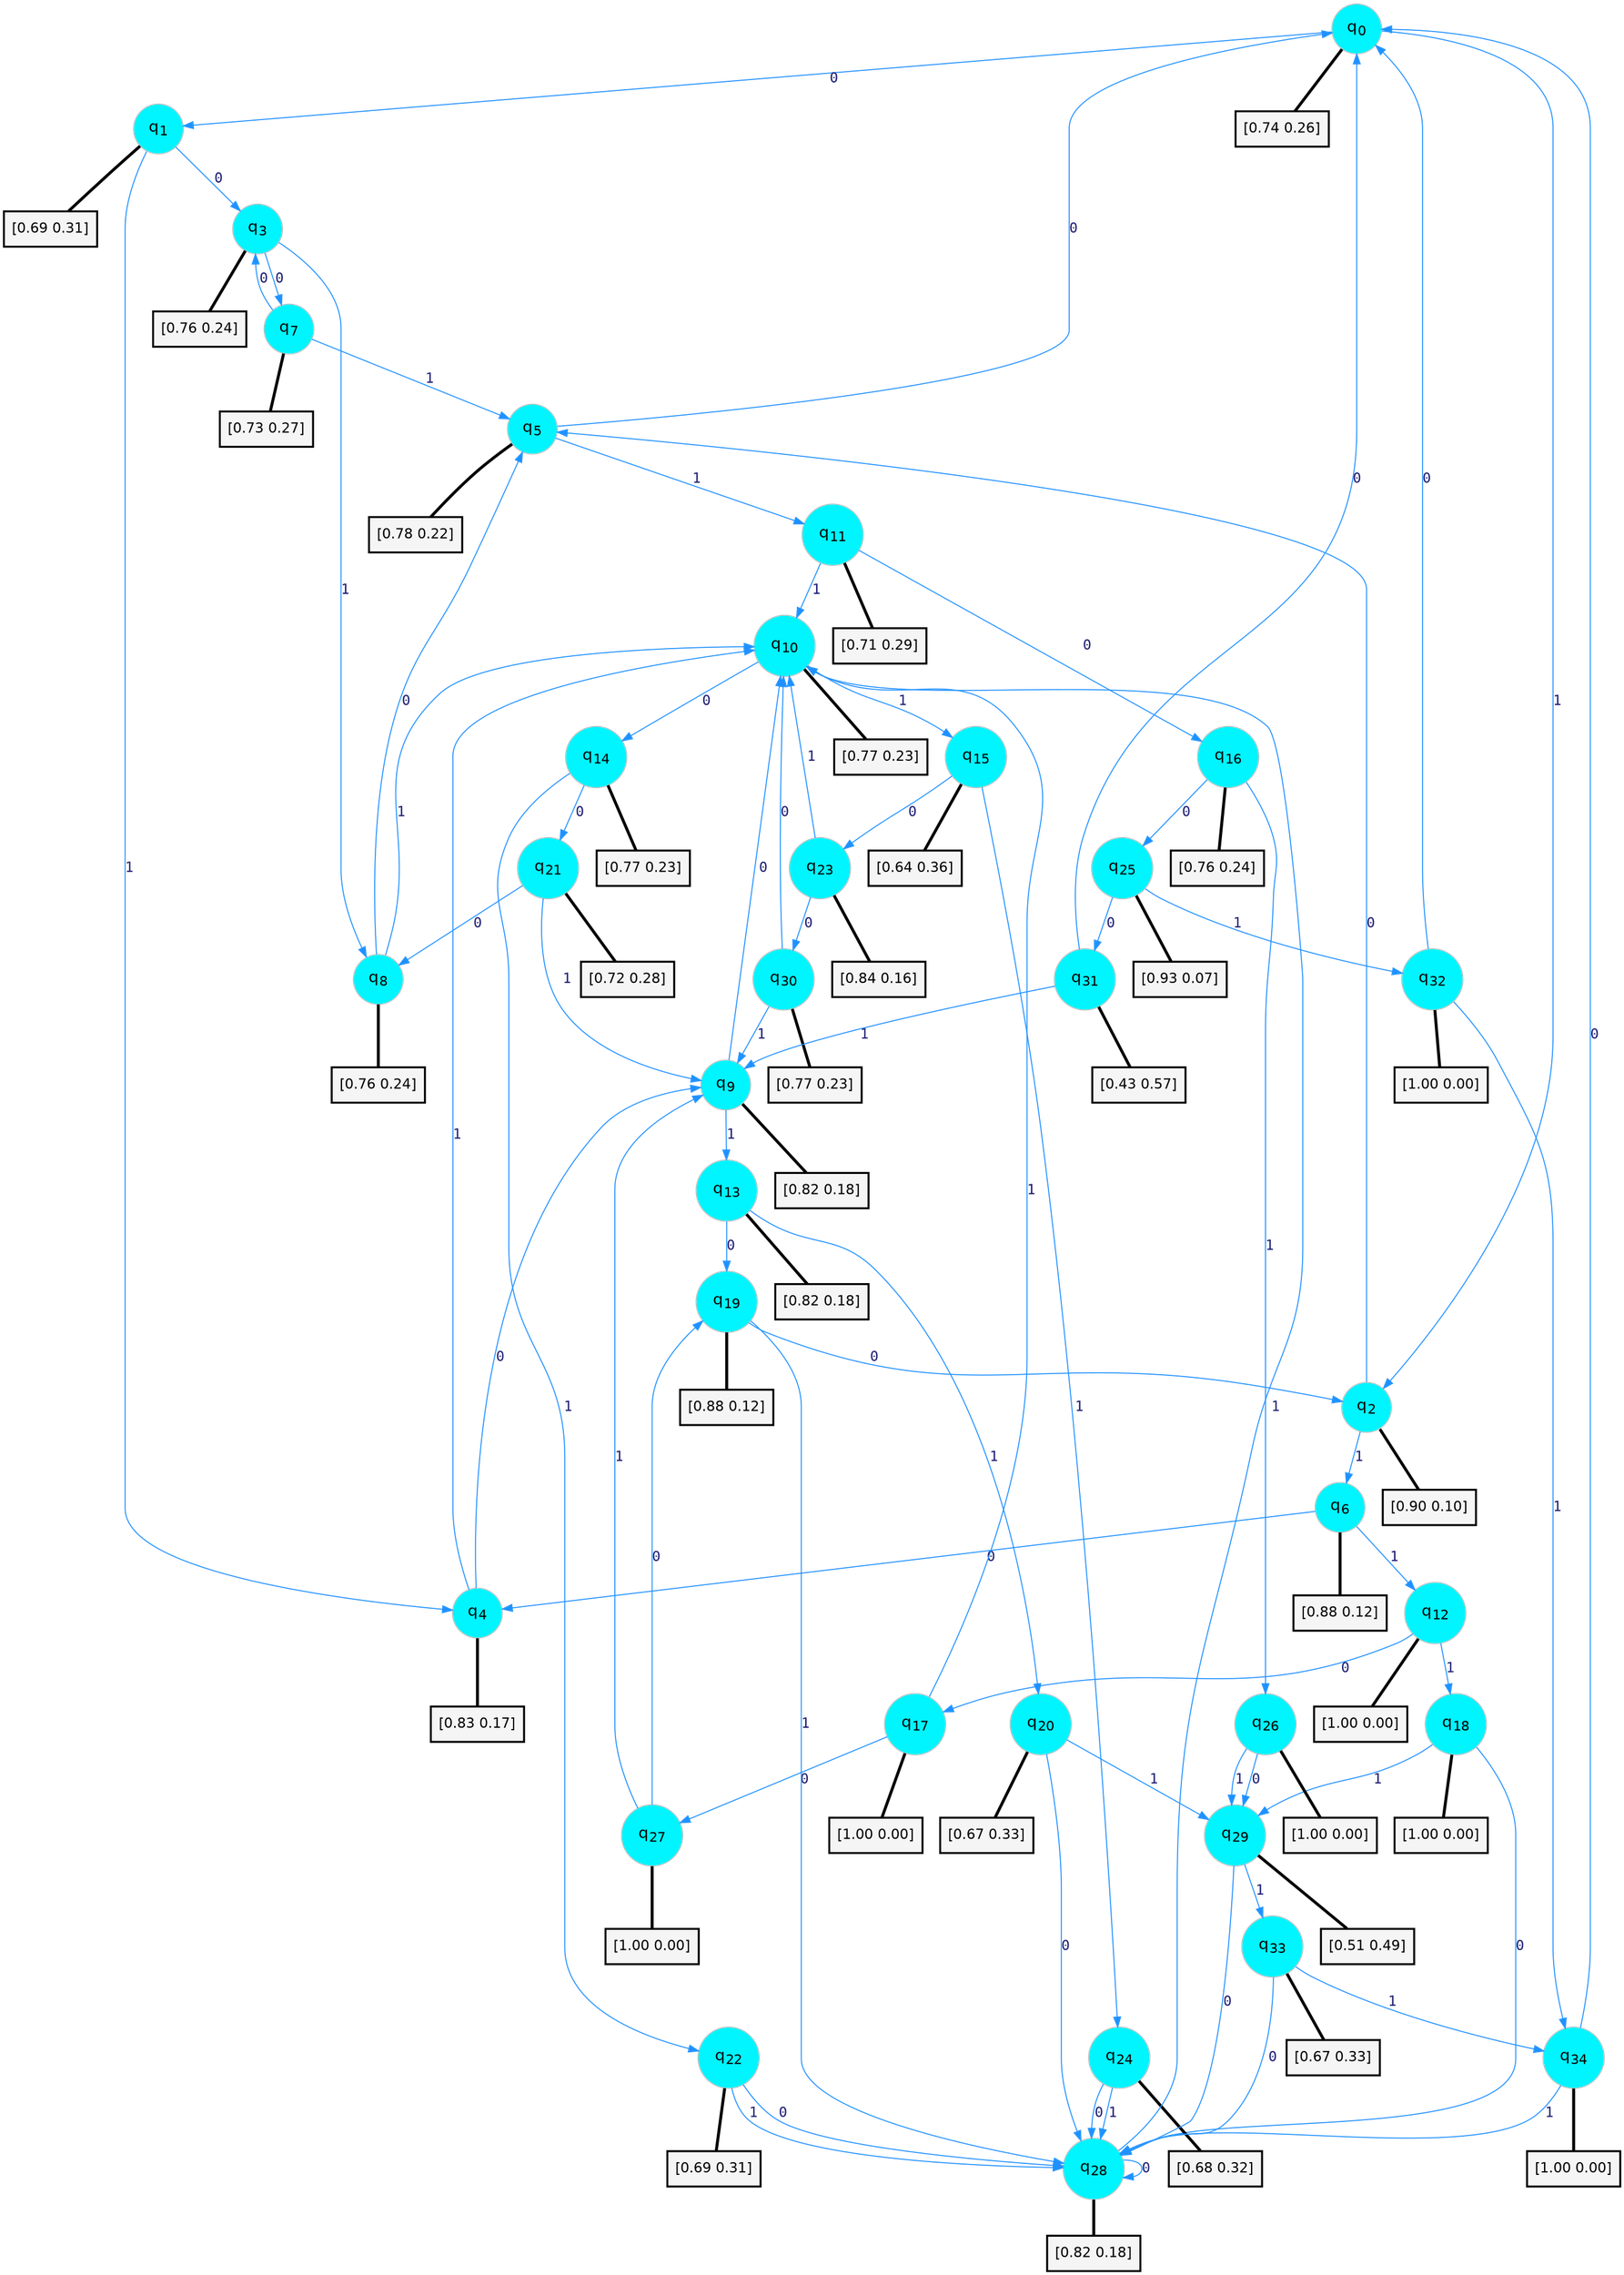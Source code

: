 digraph G {
graph [
bgcolor=transparent, dpi=300, rankdir=TD, size="40,25"];
node [
color=gray, fillcolor=turquoise1, fontcolor=black, fontname=Helvetica, fontsize=16, fontweight=bold, shape=circle, style=filled];
edge [
arrowsize=1, color=dodgerblue1, fontcolor=midnightblue, fontname=courier, fontweight=bold, penwidth=1, style=solid, weight=20];
0[label=<q<SUB>0</SUB>>];
1[label=<q<SUB>1</SUB>>];
2[label=<q<SUB>2</SUB>>];
3[label=<q<SUB>3</SUB>>];
4[label=<q<SUB>4</SUB>>];
5[label=<q<SUB>5</SUB>>];
6[label=<q<SUB>6</SUB>>];
7[label=<q<SUB>7</SUB>>];
8[label=<q<SUB>8</SUB>>];
9[label=<q<SUB>9</SUB>>];
10[label=<q<SUB>10</SUB>>];
11[label=<q<SUB>11</SUB>>];
12[label=<q<SUB>12</SUB>>];
13[label=<q<SUB>13</SUB>>];
14[label=<q<SUB>14</SUB>>];
15[label=<q<SUB>15</SUB>>];
16[label=<q<SUB>16</SUB>>];
17[label=<q<SUB>17</SUB>>];
18[label=<q<SUB>18</SUB>>];
19[label=<q<SUB>19</SUB>>];
20[label=<q<SUB>20</SUB>>];
21[label=<q<SUB>21</SUB>>];
22[label=<q<SUB>22</SUB>>];
23[label=<q<SUB>23</SUB>>];
24[label=<q<SUB>24</SUB>>];
25[label=<q<SUB>25</SUB>>];
26[label=<q<SUB>26</SUB>>];
27[label=<q<SUB>27</SUB>>];
28[label=<q<SUB>28</SUB>>];
29[label=<q<SUB>29</SUB>>];
30[label=<q<SUB>30</SUB>>];
31[label=<q<SUB>31</SUB>>];
32[label=<q<SUB>32</SUB>>];
33[label=<q<SUB>33</SUB>>];
34[label=<q<SUB>34</SUB>>];
35[label="[0.74 0.26]", shape=box,fontcolor=black, fontname=Helvetica, fontsize=14, penwidth=2, fillcolor=whitesmoke,color=black];
36[label="[0.69 0.31]", shape=box,fontcolor=black, fontname=Helvetica, fontsize=14, penwidth=2, fillcolor=whitesmoke,color=black];
37[label="[0.90 0.10]", shape=box,fontcolor=black, fontname=Helvetica, fontsize=14, penwidth=2, fillcolor=whitesmoke,color=black];
38[label="[0.76 0.24]", shape=box,fontcolor=black, fontname=Helvetica, fontsize=14, penwidth=2, fillcolor=whitesmoke,color=black];
39[label="[0.83 0.17]", shape=box,fontcolor=black, fontname=Helvetica, fontsize=14, penwidth=2, fillcolor=whitesmoke,color=black];
40[label="[0.78 0.22]", shape=box,fontcolor=black, fontname=Helvetica, fontsize=14, penwidth=2, fillcolor=whitesmoke,color=black];
41[label="[0.88 0.12]", shape=box,fontcolor=black, fontname=Helvetica, fontsize=14, penwidth=2, fillcolor=whitesmoke,color=black];
42[label="[0.73 0.27]", shape=box,fontcolor=black, fontname=Helvetica, fontsize=14, penwidth=2, fillcolor=whitesmoke,color=black];
43[label="[0.76 0.24]", shape=box,fontcolor=black, fontname=Helvetica, fontsize=14, penwidth=2, fillcolor=whitesmoke,color=black];
44[label="[0.82 0.18]", shape=box,fontcolor=black, fontname=Helvetica, fontsize=14, penwidth=2, fillcolor=whitesmoke,color=black];
45[label="[0.77 0.23]", shape=box,fontcolor=black, fontname=Helvetica, fontsize=14, penwidth=2, fillcolor=whitesmoke,color=black];
46[label="[0.71 0.29]", shape=box,fontcolor=black, fontname=Helvetica, fontsize=14, penwidth=2, fillcolor=whitesmoke,color=black];
47[label="[1.00 0.00]", shape=box,fontcolor=black, fontname=Helvetica, fontsize=14, penwidth=2, fillcolor=whitesmoke,color=black];
48[label="[0.82 0.18]", shape=box,fontcolor=black, fontname=Helvetica, fontsize=14, penwidth=2, fillcolor=whitesmoke,color=black];
49[label="[0.77 0.23]", shape=box,fontcolor=black, fontname=Helvetica, fontsize=14, penwidth=2, fillcolor=whitesmoke,color=black];
50[label="[0.64 0.36]", shape=box,fontcolor=black, fontname=Helvetica, fontsize=14, penwidth=2, fillcolor=whitesmoke,color=black];
51[label="[0.76 0.24]", shape=box,fontcolor=black, fontname=Helvetica, fontsize=14, penwidth=2, fillcolor=whitesmoke,color=black];
52[label="[1.00 0.00]", shape=box,fontcolor=black, fontname=Helvetica, fontsize=14, penwidth=2, fillcolor=whitesmoke,color=black];
53[label="[1.00 0.00]", shape=box,fontcolor=black, fontname=Helvetica, fontsize=14, penwidth=2, fillcolor=whitesmoke,color=black];
54[label="[0.88 0.12]", shape=box,fontcolor=black, fontname=Helvetica, fontsize=14, penwidth=2, fillcolor=whitesmoke,color=black];
55[label="[0.67 0.33]", shape=box,fontcolor=black, fontname=Helvetica, fontsize=14, penwidth=2, fillcolor=whitesmoke,color=black];
56[label="[0.72 0.28]", shape=box,fontcolor=black, fontname=Helvetica, fontsize=14, penwidth=2, fillcolor=whitesmoke,color=black];
57[label="[0.69 0.31]", shape=box,fontcolor=black, fontname=Helvetica, fontsize=14, penwidth=2, fillcolor=whitesmoke,color=black];
58[label="[0.84 0.16]", shape=box,fontcolor=black, fontname=Helvetica, fontsize=14, penwidth=2, fillcolor=whitesmoke,color=black];
59[label="[0.68 0.32]", shape=box,fontcolor=black, fontname=Helvetica, fontsize=14, penwidth=2, fillcolor=whitesmoke,color=black];
60[label="[0.93 0.07]", shape=box,fontcolor=black, fontname=Helvetica, fontsize=14, penwidth=2, fillcolor=whitesmoke,color=black];
61[label="[1.00 0.00]", shape=box,fontcolor=black, fontname=Helvetica, fontsize=14, penwidth=2, fillcolor=whitesmoke,color=black];
62[label="[1.00 0.00]", shape=box,fontcolor=black, fontname=Helvetica, fontsize=14, penwidth=2, fillcolor=whitesmoke,color=black];
63[label="[0.82 0.18]", shape=box,fontcolor=black, fontname=Helvetica, fontsize=14, penwidth=2, fillcolor=whitesmoke,color=black];
64[label="[0.51 0.49]", shape=box,fontcolor=black, fontname=Helvetica, fontsize=14, penwidth=2, fillcolor=whitesmoke,color=black];
65[label="[0.77 0.23]", shape=box,fontcolor=black, fontname=Helvetica, fontsize=14, penwidth=2, fillcolor=whitesmoke,color=black];
66[label="[0.43 0.57]", shape=box,fontcolor=black, fontname=Helvetica, fontsize=14, penwidth=2, fillcolor=whitesmoke,color=black];
67[label="[1.00 0.00]", shape=box,fontcolor=black, fontname=Helvetica, fontsize=14, penwidth=2, fillcolor=whitesmoke,color=black];
68[label="[0.67 0.33]", shape=box,fontcolor=black, fontname=Helvetica, fontsize=14, penwidth=2, fillcolor=whitesmoke,color=black];
69[label="[1.00 0.00]", shape=box,fontcolor=black, fontname=Helvetica, fontsize=14, penwidth=2, fillcolor=whitesmoke,color=black];
0->1 [label=0];
0->2 [label=1];
0->35 [arrowhead=none, penwidth=3,color=black];
1->3 [label=0];
1->4 [label=1];
1->36 [arrowhead=none, penwidth=3,color=black];
2->5 [label=0];
2->6 [label=1];
2->37 [arrowhead=none, penwidth=3,color=black];
3->7 [label=0];
3->8 [label=1];
3->38 [arrowhead=none, penwidth=3,color=black];
4->9 [label=0];
4->10 [label=1];
4->39 [arrowhead=none, penwidth=3,color=black];
5->0 [label=0];
5->11 [label=1];
5->40 [arrowhead=none, penwidth=3,color=black];
6->4 [label=0];
6->12 [label=1];
6->41 [arrowhead=none, penwidth=3,color=black];
7->3 [label=0];
7->5 [label=1];
7->42 [arrowhead=none, penwidth=3,color=black];
8->5 [label=0];
8->10 [label=1];
8->43 [arrowhead=none, penwidth=3,color=black];
9->10 [label=0];
9->13 [label=1];
9->44 [arrowhead=none, penwidth=3,color=black];
10->14 [label=0];
10->15 [label=1];
10->45 [arrowhead=none, penwidth=3,color=black];
11->16 [label=0];
11->10 [label=1];
11->46 [arrowhead=none, penwidth=3,color=black];
12->17 [label=0];
12->18 [label=1];
12->47 [arrowhead=none, penwidth=3,color=black];
13->19 [label=0];
13->20 [label=1];
13->48 [arrowhead=none, penwidth=3,color=black];
14->21 [label=0];
14->22 [label=1];
14->49 [arrowhead=none, penwidth=3,color=black];
15->23 [label=0];
15->24 [label=1];
15->50 [arrowhead=none, penwidth=3,color=black];
16->25 [label=0];
16->26 [label=1];
16->51 [arrowhead=none, penwidth=3,color=black];
17->27 [label=0];
17->10 [label=1];
17->52 [arrowhead=none, penwidth=3,color=black];
18->28 [label=0];
18->29 [label=1];
18->53 [arrowhead=none, penwidth=3,color=black];
19->2 [label=0];
19->28 [label=1];
19->54 [arrowhead=none, penwidth=3,color=black];
20->28 [label=0];
20->29 [label=1];
20->55 [arrowhead=none, penwidth=3,color=black];
21->8 [label=0];
21->9 [label=1];
21->56 [arrowhead=none, penwidth=3,color=black];
22->28 [label=0];
22->28 [label=1];
22->57 [arrowhead=none, penwidth=3,color=black];
23->30 [label=0];
23->10 [label=1];
23->58 [arrowhead=none, penwidth=3,color=black];
24->28 [label=0];
24->28 [label=1];
24->59 [arrowhead=none, penwidth=3,color=black];
25->31 [label=0];
25->32 [label=1];
25->60 [arrowhead=none, penwidth=3,color=black];
26->29 [label=0];
26->29 [label=1];
26->61 [arrowhead=none, penwidth=3,color=black];
27->19 [label=0];
27->9 [label=1];
27->62 [arrowhead=none, penwidth=3,color=black];
28->28 [label=0];
28->10 [label=1];
28->63 [arrowhead=none, penwidth=3,color=black];
29->28 [label=0];
29->33 [label=1];
29->64 [arrowhead=none, penwidth=3,color=black];
30->10 [label=0];
30->9 [label=1];
30->65 [arrowhead=none, penwidth=3,color=black];
31->0 [label=0];
31->9 [label=1];
31->66 [arrowhead=none, penwidth=3,color=black];
32->0 [label=0];
32->34 [label=1];
32->67 [arrowhead=none, penwidth=3,color=black];
33->28 [label=0];
33->34 [label=1];
33->68 [arrowhead=none, penwidth=3,color=black];
34->0 [label=0];
34->28 [label=1];
34->69 [arrowhead=none, penwidth=3,color=black];
}
